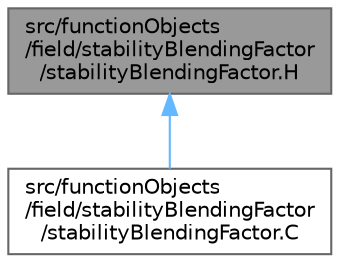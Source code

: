 digraph "src/functionObjects/field/stabilityBlendingFactor/stabilityBlendingFactor.H"
{
 // LATEX_PDF_SIZE
  bgcolor="transparent";
  edge [fontname=Helvetica,fontsize=10,labelfontname=Helvetica,labelfontsize=10];
  node [fontname=Helvetica,fontsize=10,shape=box,height=0.2,width=0.4];
  Node1 [id="Node000001",label="src/functionObjects\l/field/stabilityBlendingFactor\l/stabilityBlendingFactor.H",height=0.2,width=0.4,color="gray40", fillcolor="grey60", style="filled", fontcolor="black",tooltip=" "];
  Node1 -> Node2 [id="edge1_Node000001_Node000002",dir="back",color="steelblue1",style="solid",tooltip=" "];
  Node2 [id="Node000002",label="src/functionObjects\l/field/stabilityBlendingFactor\l/stabilityBlendingFactor.C",height=0.2,width=0.4,color="grey40", fillcolor="white", style="filled",URL="$stabilityBlendingFactor_8C.html",tooltip=" "];
}
